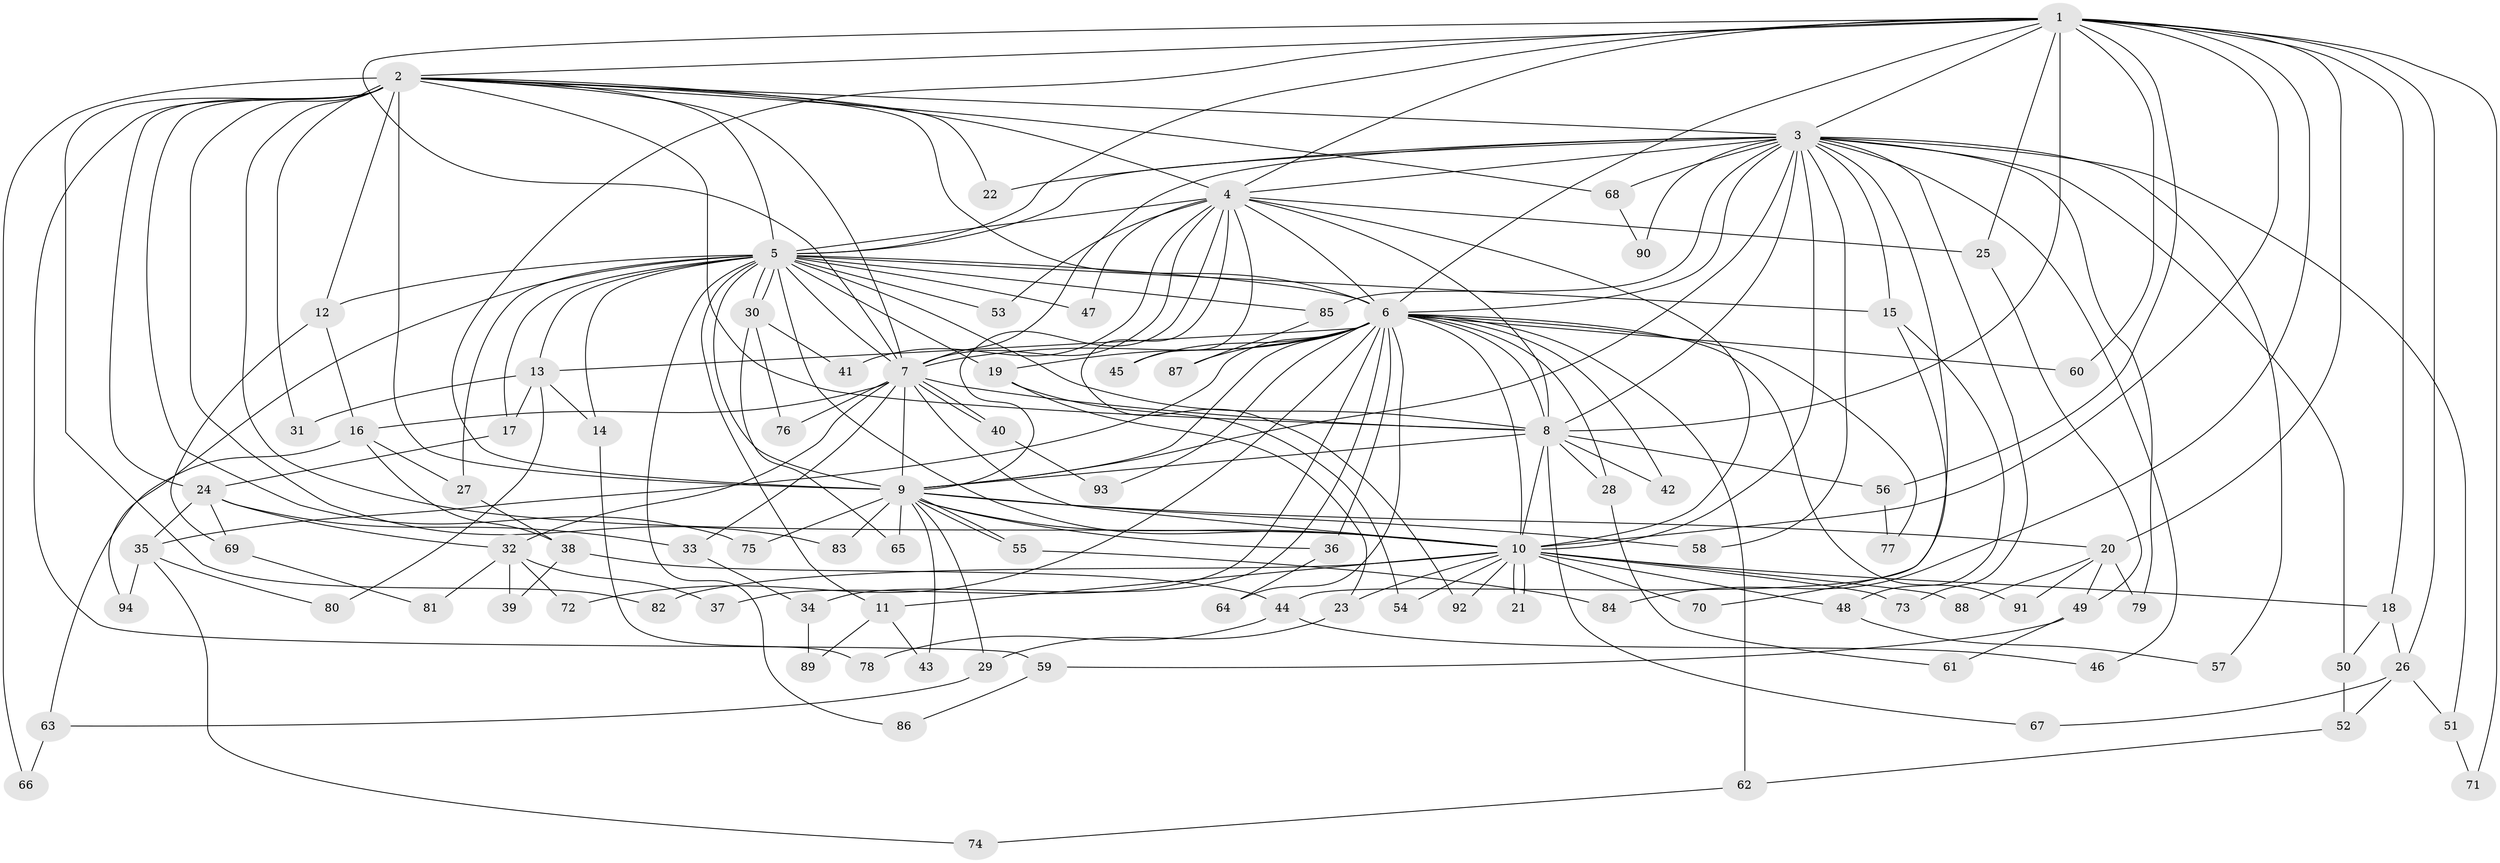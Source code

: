 // Generated by graph-tools (version 1.1) at 2025/11/02/27/25 16:11:01]
// undirected, 94 vertices, 213 edges
graph export_dot {
graph [start="1"]
  node [color=gray90,style=filled];
  1;
  2;
  3;
  4;
  5;
  6;
  7;
  8;
  9;
  10;
  11;
  12;
  13;
  14;
  15;
  16;
  17;
  18;
  19;
  20;
  21;
  22;
  23;
  24;
  25;
  26;
  27;
  28;
  29;
  30;
  31;
  32;
  33;
  34;
  35;
  36;
  37;
  38;
  39;
  40;
  41;
  42;
  43;
  44;
  45;
  46;
  47;
  48;
  49;
  50;
  51;
  52;
  53;
  54;
  55;
  56;
  57;
  58;
  59;
  60;
  61;
  62;
  63;
  64;
  65;
  66;
  67;
  68;
  69;
  70;
  71;
  72;
  73;
  74;
  75;
  76;
  77;
  78;
  79;
  80;
  81;
  82;
  83;
  84;
  85;
  86;
  87;
  88;
  89;
  90;
  91;
  92;
  93;
  94;
  1 -- 2;
  1 -- 3;
  1 -- 4;
  1 -- 5;
  1 -- 6;
  1 -- 7;
  1 -- 8;
  1 -- 9;
  1 -- 10;
  1 -- 18;
  1 -- 20;
  1 -- 25;
  1 -- 26;
  1 -- 56;
  1 -- 60;
  1 -- 71;
  1 -- 84;
  2 -- 3;
  2 -- 4;
  2 -- 5;
  2 -- 6;
  2 -- 7;
  2 -- 8;
  2 -- 9;
  2 -- 10;
  2 -- 12;
  2 -- 22;
  2 -- 24;
  2 -- 31;
  2 -- 59;
  2 -- 66;
  2 -- 68;
  2 -- 75;
  2 -- 82;
  2 -- 83;
  3 -- 4;
  3 -- 5;
  3 -- 6;
  3 -- 7;
  3 -- 8;
  3 -- 9;
  3 -- 10;
  3 -- 15;
  3 -- 22;
  3 -- 44;
  3 -- 46;
  3 -- 50;
  3 -- 51;
  3 -- 57;
  3 -- 58;
  3 -- 68;
  3 -- 73;
  3 -- 79;
  3 -- 85;
  3 -- 90;
  4 -- 5;
  4 -- 6;
  4 -- 7;
  4 -- 8;
  4 -- 9;
  4 -- 10;
  4 -- 25;
  4 -- 41;
  4 -- 45;
  4 -- 47;
  4 -- 53;
  4 -- 92;
  5 -- 6;
  5 -- 7;
  5 -- 8;
  5 -- 9;
  5 -- 10;
  5 -- 11;
  5 -- 12;
  5 -- 13;
  5 -- 14;
  5 -- 15;
  5 -- 17;
  5 -- 19;
  5 -- 27;
  5 -- 30;
  5 -- 30;
  5 -- 47;
  5 -- 53;
  5 -- 85;
  5 -- 86;
  5 -- 94;
  6 -- 7;
  6 -- 8;
  6 -- 9;
  6 -- 10;
  6 -- 13;
  6 -- 19;
  6 -- 28;
  6 -- 34;
  6 -- 35;
  6 -- 36;
  6 -- 37;
  6 -- 42;
  6 -- 45;
  6 -- 60;
  6 -- 62;
  6 -- 64;
  6 -- 72;
  6 -- 77;
  6 -- 87;
  6 -- 91;
  6 -- 93;
  7 -- 8;
  7 -- 9;
  7 -- 10;
  7 -- 16;
  7 -- 32;
  7 -- 33;
  7 -- 40;
  7 -- 40;
  7 -- 76;
  8 -- 9;
  8 -- 10;
  8 -- 28;
  8 -- 42;
  8 -- 56;
  8 -- 67;
  9 -- 10;
  9 -- 20;
  9 -- 29;
  9 -- 36;
  9 -- 43;
  9 -- 55;
  9 -- 55;
  9 -- 58;
  9 -- 65;
  9 -- 75;
  9 -- 83;
  10 -- 11;
  10 -- 18;
  10 -- 21;
  10 -- 21;
  10 -- 23;
  10 -- 48;
  10 -- 54;
  10 -- 70;
  10 -- 73;
  10 -- 82;
  10 -- 88;
  10 -- 92;
  11 -- 43;
  11 -- 89;
  12 -- 16;
  12 -- 69;
  13 -- 14;
  13 -- 17;
  13 -- 31;
  13 -- 80;
  14 -- 78;
  15 -- 48;
  15 -- 70;
  16 -- 27;
  16 -- 38;
  16 -- 63;
  17 -- 24;
  18 -- 26;
  18 -- 50;
  19 -- 23;
  19 -- 54;
  20 -- 49;
  20 -- 79;
  20 -- 88;
  20 -- 91;
  23 -- 29;
  24 -- 32;
  24 -- 33;
  24 -- 35;
  24 -- 69;
  25 -- 49;
  26 -- 51;
  26 -- 52;
  26 -- 67;
  27 -- 38;
  28 -- 61;
  29 -- 63;
  30 -- 41;
  30 -- 65;
  30 -- 76;
  32 -- 37;
  32 -- 39;
  32 -- 72;
  32 -- 81;
  33 -- 34;
  34 -- 89;
  35 -- 74;
  35 -- 80;
  35 -- 94;
  36 -- 64;
  38 -- 39;
  38 -- 44;
  40 -- 93;
  44 -- 46;
  44 -- 78;
  48 -- 57;
  49 -- 59;
  49 -- 61;
  50 -- 52;
  51 -- 71;
  52 -- 62;
  55 -- 84;
  56 -- 77;
  59 -- 86;
  62 -- 74;
  63 -- 66;
  68 -- 90;
  69 -- 81;
  85 -- 87;
}
